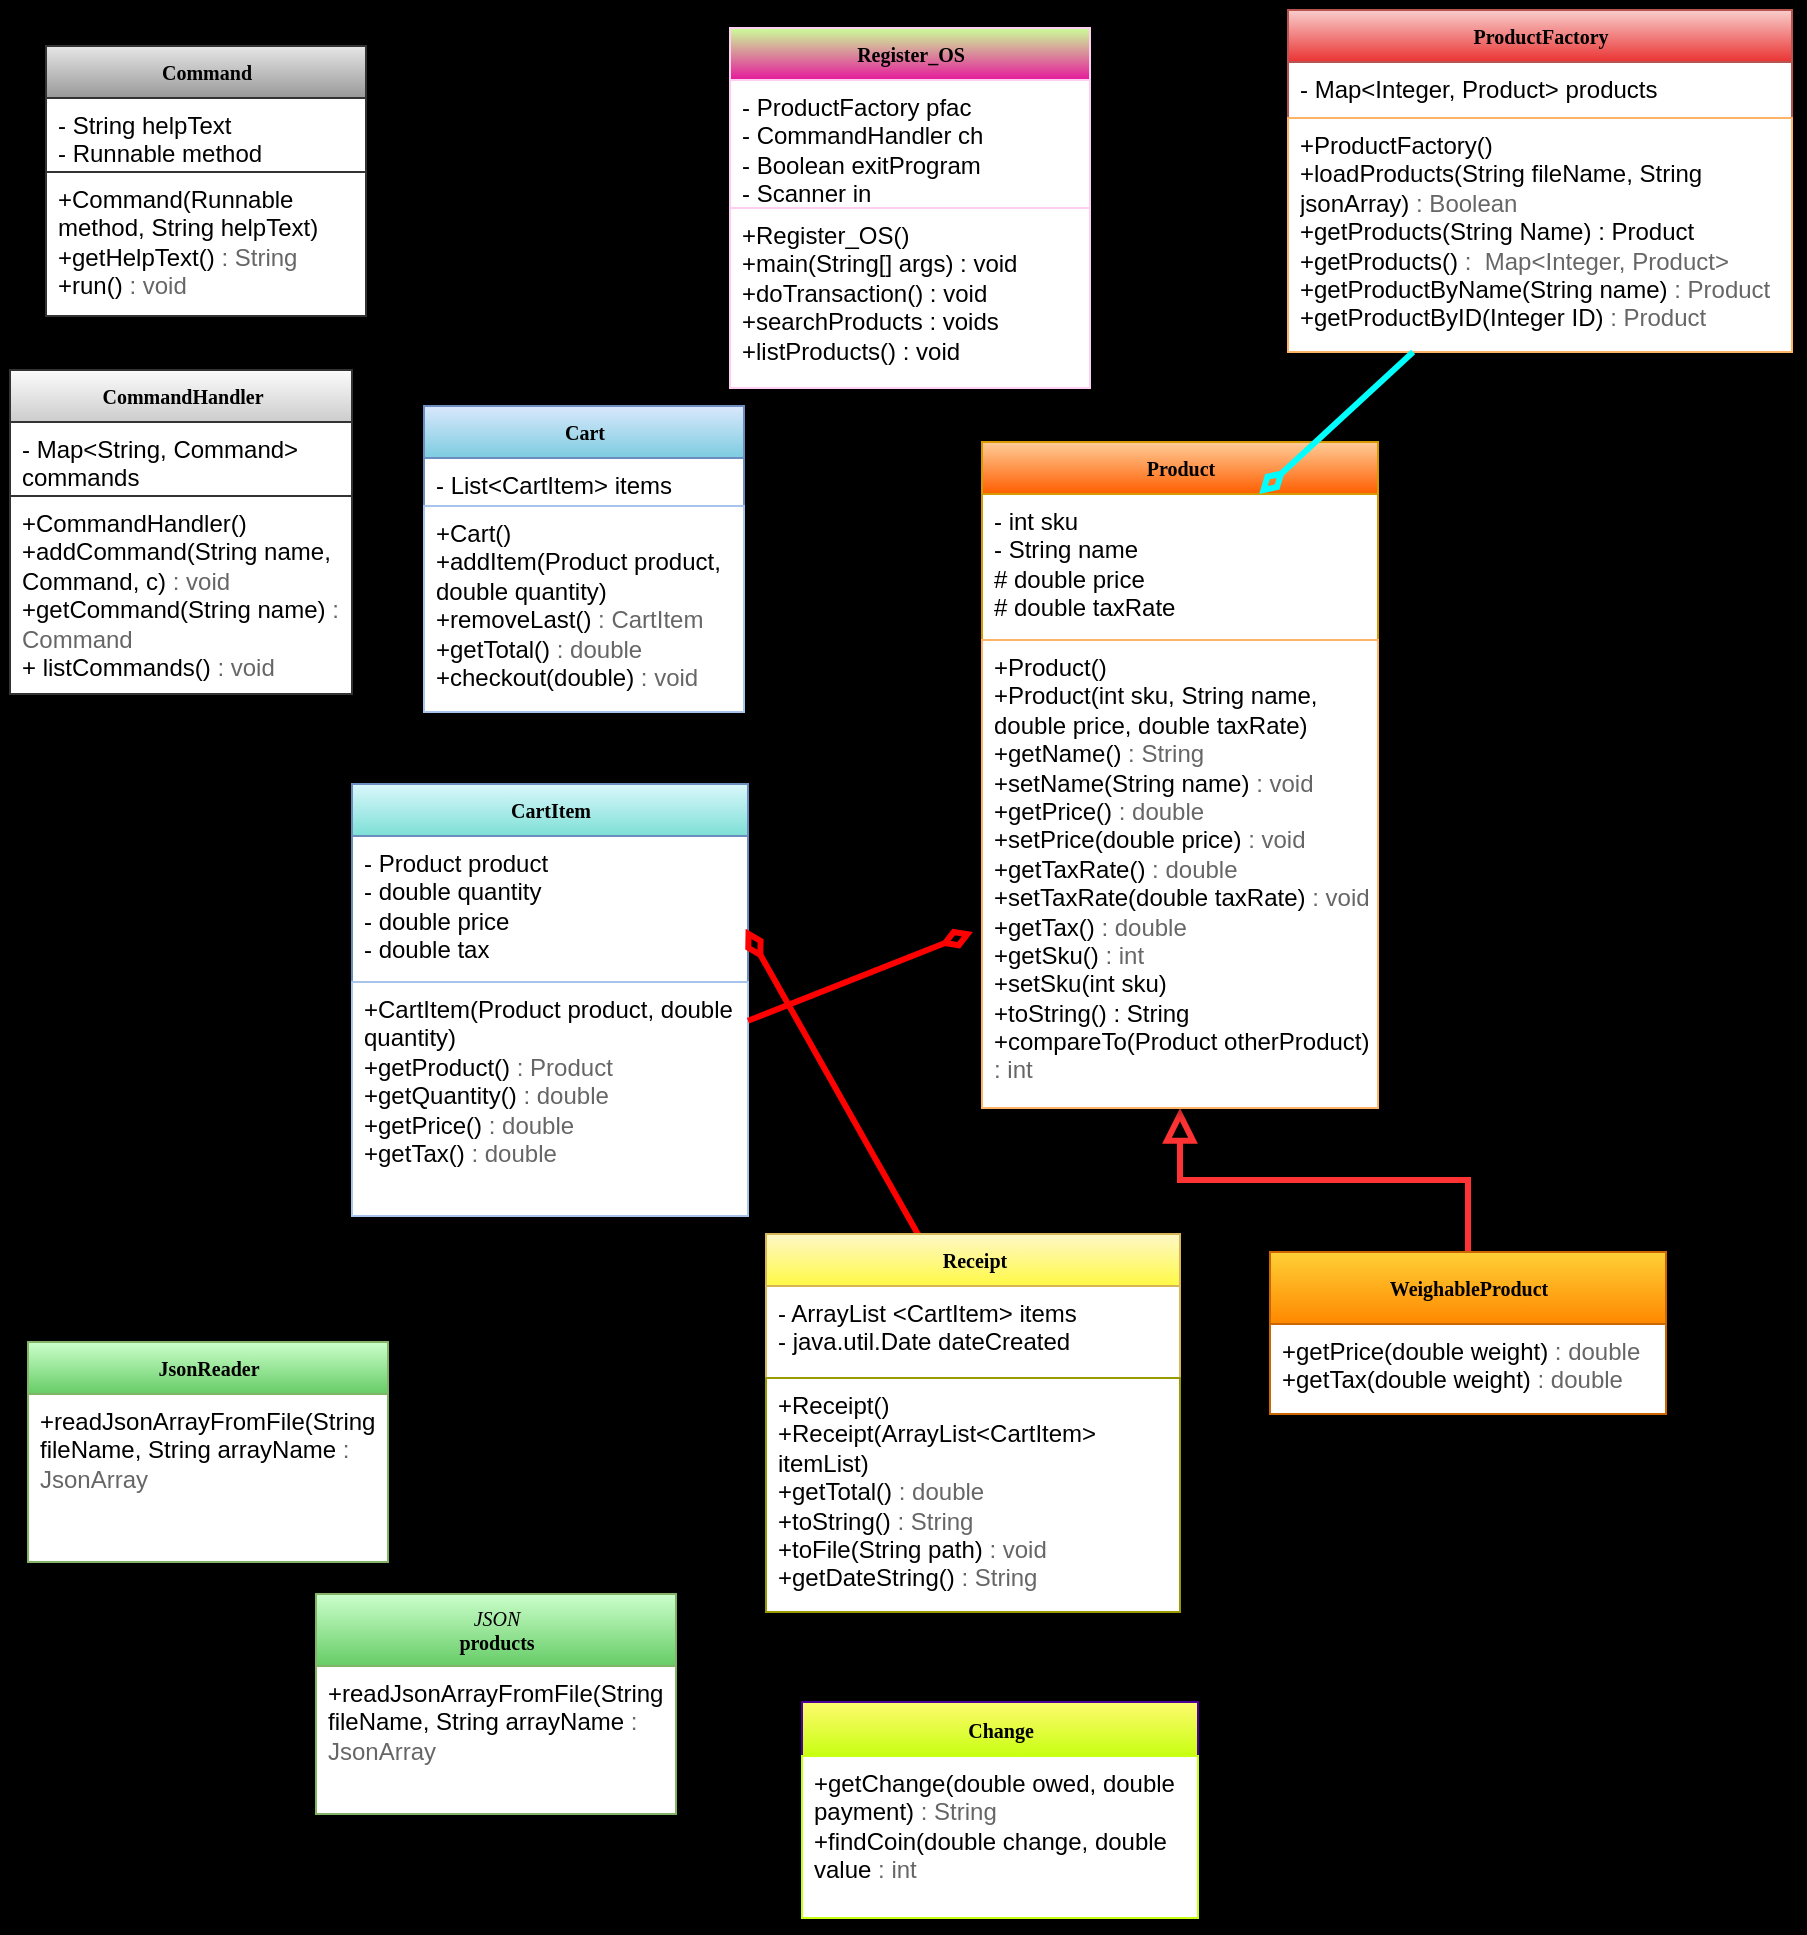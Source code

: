 <mxfile><diagram name="Page-1" id="c4acf3e9-155e-7222-9cf6-157b1a14988f"><mxGraphModel dx="1188" dy="1577" grid="1" gridSize="9" guides="0" tooltips="1" connect="1" arrows="1" fold="1" page="1" pageScale="1" pageWidth="500" pageHeight="450" background="#000000" math="0" shadow="0"><root><mxCell id="0"/><mxCell id="1" parent="0"/><mxCell id="2" value="&lt;b&gt;CartItem&lt;/b&gt;" style="swimlane;html=1;fontStyle=0;childLayout=stackLayout;horizontal=1;startSize=26;horizontalStack=0;resizeParent=1;resizeLast=0;collapsible=1;marginBottom=0;swimlaneFillColor=#ffffff;rounded=0;shadow=1;comic=0;labelBackgroundColor=none;strokeWidth=1;fontFamily=Verdana;fontSize=10;align=center;fillColor=#DBF7FC;strokeColor=#6c8ebf;gradientColor=#7DE0D6;" parent="1" vertex="1"><mxGeometry x="-270" y="-432" width="198" height="216" as="geometry"/></mxCell><mxCell id="3" value="- Product product&lt;br&gt;- double quantity&lt;br&gt;- double price&lt;br&gt;- double tax&lt;br&gt;&amp;nbsp;&lt;div&gt;&lt;br&gt;&lt;/div&gt;" style="text;html=1;align=left;verticalAlign=top;spacingLeft=4;spacingRight=4;whiteSpace=wrap;overflow=hidden;rotatable=0;points=[[0,0.5],[1,0.5]];portConstraint=eastwest;" parent="2" vertex="1"><mxGeometry y="26" width="198" height="73" as="geometry"/></mxCell><mxCell id="4" value="&lt;div&gt;+CartItem(Product product, double quantity)&lt;/div&gt;+getProduct()&lt;font color=&quot;#666666&quot;&gt; : Product&lt;/font&gt;&lt;br&gt;&lt;span style=&quot;background-color: initial;&quot;&gt;+getQuantity(&lt;/span&gt;&lt;span style=&quot;border-color: var(--border-color); background-color: initial;&quot;&gt;) &lt;font color=&quot;#666666&quot;&gt;: double&lt;/font&gt;&lt;/span&gt;&lt;span style=&quot;background-color: initial;&quot;&gt;&lt;br&gt;&lt;/span&gt;&lt;div&gt;&lt;span style=&quot;background-color: initial;&quot;&gt;+getPrice() &lt;font color=&quot;#666666&quot;&gt;: double&lt;/font&gt;&lt;/span&gt;&lt;/div&gt;&lt;div&gt;+getTax()&amp;nbsp;&lt;font style=&quot;border-color: var(--border-color);&quot; color=&quot;#666666&quot;&gt;: double&lt;/font&gt;&lt;span style=&quot;background-color: initial;&quot;&gt;&lt;font color=&quot;#666666&quot;&gt;&lt;br&gt;&lt;/font&gt;&lt;/span&gt;&lt;/div&gt;" style="text;html=1;strokeColor=#A9C4EB;fillColor=none;align=left;verticalAlign=top;spacingLeft=4;spacingRight=4;whiteSpace=wrap;overflow=hidden;rotatable=0;points=[[0,0.5],[1,0.5]];portConstraint=eastwest;" parent="2" vertex="1"><mxGeometry y="99" width="198" height="117" as="geometry"/></mxCell><mxCell id="22" style="edgeStyle=none;rounded=0;html=1;entryX=0.994;entryY=0.635;entryDx=0;entryDy=0;entryPerimeter=0;strokeColor=#FF0000;strokeWidth=3;fontColor=#666666;endArrow=diamondThin;endFill=0;startSize=3;endSize=9;targetPerimeterSpacing=0;" edge="1" parent="1" source="oBYWJvY_SIiAh6eByvDu-55" target="3"><mxGeometry relative="1" as="geometry"/></mxCell><mxCell id="oBYWJvY_SIiAh6eByvDu-29" style="edgeStyle=orthogonalEdgeStyle;rounded=0;html=1;labelBackgroundColor=none;startFill=0;endArrow=block;endFill=0;endSize=10;fontFamily=Verdana;fontSize=10;fillColor=#ffff88;strokeColor=#FF3333;shadow=1;strokeWidth=3;entryX=0.5;entryY=1;entryDx=0;entryDy=0;exitX=0.5;exitY=0;exitDx=0;exitDy=0;" parent="1" source="oBYWJvY_SIiAh6eByvDu-18" edge="1" target="u5MeqlauhvPHs2ROLqZb-3"><mxGeometry relative="1" as="geometry"><Array as="points"/><mxPoint x="234" y="9" as="sourcePoint"/><mxPoint x="216" y="-187" as="targetPoint"/></mxGeometry></mxCell><mxCell id="17acba5748e5396b-20" value="&lt;b&gt;JsonReader&lt;/b&gt;" style="swimlane;html=1;fontStyle=0;childLayout=stackLayout;horizontal=1;startSize=26;fillColor=#CCFFCC;horizontalStack=0;resizeParent=1;resizeLast=0;collapsible=1;marginBottom=0;swimlaneFillColor=#ffffff;rounded=0;shadow=1;comic=0;labelBackgroundColor=none;strokeWidth=1;fontFamily=Verdana;fontSize=10;align=center;strokeColor=#82b366;gradientColor=#66CC66;" parent="1" vertex="1"><mxGeometry x="-432" y="-153" width="180" height="110" as="geometry"><mxRectangle x="350" y="42" width="100" height="30" as="alternateBounds"/></mxGeometry></mxCell><mxCell id="17acba5748e5396b-21" value="+readJsonArrayFromFile(String fileName, String arrayName&lt;font color=&quot;#666666&quot;&gt; : JsonArray&lt;/font&gt;" style="text;html=1;strokeColor=none;fillColor=none;align=left;verticalAlign=top;spacingLeft=4;spacingRight=4;whiteSpace=wrap;overflow=hidden;rotatable=0;points=[[0,0.5],[1,0.5]];portConstraint=eastwest;" parent="17acba5748e5396b-20" vertex="1"><mxGeometry y="26" width="180" height="82" as="geometry"/></mxCell><mxCell id="17acba5748e5396b-30" value="&lt;b&gt;Register_OS&lt;/b&gt;" style="swimlane;html=1;fontStyle=0;childLayout=stackLayout;horizontal=1;startSize=26;horizontalStack=0;resizeParent=1;resizeLast=0;collapsible=1;marginBottom=0;swimlaneFillColor=#ffffff;rounded=0;shadow=1;comic=0;labelBackgroundColor=none;strokeWidth=1;fontFamily=Verdana;fontSize=10;align=center;fillColor=#CCFF99;strokeColor=#FFCFF2;gradientColor=#E6199B;" parent="1" vertex="1"><mxGeometry x="-81" y="-810" width="180" height="180" as="geometry"/></mxCell><mxCell id="17acba5748e5396b-31" value="&lt;div&gt;- ProductFactory pfac&lt;/div&gt;&lt;div&gt;- CommandHandler ch&lt;/div&gt;&lt;div&gt;- Boolean exitProgram&lt;/div&gt;&lt;div&gt;- Scanner in&lt;/div&gt;" style="text;html=1;strokeColor=none;fillColor=none;align=left;verticalAlign=top;spacingLeft=4;spacingRight=4;whiteSpace=wrap;overflow=hidden;rotatable=0;points=[[0,0.5],[1,0.5]];portConstraint=eastwest;shadow=1;" parent="17acba5748e5396b-30" vertex="1"><mxGeometry y="26" width="180" height="64" as="geometry"/></mxCell><mxCell id="oBYWJvY_SIiAh6eByvDu-10" value="&lt;div&gt;+Register_OS()&lt;/div&gt;&lt;div&gt;+main(String[] args) : void&lt;/div&gt;+doTransaction() : void&lt;br&gt;+searchProducts : voids&lt;br&gt;+listProducts() : void" style="text;html=1;strokeColor=#FFCFF2;fillColor=none;align=left;verticalAlign=top;spacingLeft=4;spacingRight=4;whiteSpace=wrap;overflow=hidden;rotatable=0;points=[[0,0.5],[1,0.5]];portConstraint=eastwest;" parent="17acba5748e5396b-30" vertex="1"><mxGeometry y="90" width="180" height="90" as="geometry"/></mxCell><mxCell id="oBYWJvY_SIiAh6eByvDu-18" value="&lt;div style=&quot;&quot;&gt;&lt;b style=&quot;background-color: initial;&quot;&gt;WeighableProduct&lt;/b&gt;&lt;/div&gt;" style="swimlane;html=1;fontStyle=0;childLayout=stackLayout;horizontal=1;startSize=36;fillColor=#FFD036;horizontalStack=0;resizeParent=1;resizeLast=0;collapsible=1;marginBottom=0;swimlaneFillColor=#ffffff;rounded=0;shadow=1;comic=0;labelBackgroundColor=none;strokeWidth=1;fontFamily=Verdana;fontSize=10;align=center;strokeColor=#CC6600;gradientColor=#FF8800;" parent="1" vertex="1"><mxGeometry x="189" y="-198" width="198" height="81" as="geometry"/></mxCell><mxCell id="oBYWJvY_SIiAh6eByvDu-22" value="&lt;div&gt;+getPrice(double weight)&lt;font color=&quot;#666666&quot;&gt; : double&lt;/font&gt;&lt;/div&gt;&lt;div&gt;+getTax(double weight)&lt;font color=&quot;#666666&quot;&gt; : double&lt;/font&gt;&lt;/div&gt;" style="text;html=1;strokeColor=#CC6600;fillColor=none;align=left;verticalAlign=top;spacingLeft=4;spacingRight=4;whiteSpace=wrap;overflow=hidden;rotatable=0;points=[[0,0.5],[1,0.5]];portConstraint=eastwest;" parent="oBYWJvY_SIiAh6eByvDu-18" vertex="1"><mxGeometry y="36" width="198" height="45" as="geometry"/></mxCell><mxCell id="oBYWJvY_SIiAh6eByvDu-25" value="&lt;b&gt;Cart&lt;/b&gt;" style="swimlane;html=1;fontStyle=0;childLayout=stackLayout;horizontal=1;startSize=26;horizontalStack=0;resizeParent=1;resizeLast=0;collapsible=1;marginBottom=0;swimlaneFillColor=#ffffff;rounded=0;shadow=1;comic=0;labelBackgroundColor=none;strokeWidth=1;fontFamily=Verdana;fontSize=10;align=center;fillColor=#dae8fc;strokeColor=#6c8ebf;gradientColor=#7DCCE0;" parent="1" vertex="1"><mxGeometry x="-234" y="-621" width="160" height="153" as="geometry"/></mxCell><mxCell id="oBYWJvY_SIiAh6eByvDu-26" value="- List&amp;lt;CartItem&amp;gt; items&amp;nbsp;&lt;div&gt;&lt;br&gt;&lt;/div&gt;" style="text;html=1;align=left;verticalAlign=top;spacingLeft=4;spacingRight=4;whiteSpace=wrap;overflow=hidden;rotatable=0;points=[[0,0.5],[1,0.5]];portConstraint=eastwest;" parent="oBYWJvY_SIiAh6eByvDu-25" vertex="1"><mxGeometry y="26" width="160" height="24" as="geometry"/></mxCell><mxCell id="oBYWJvY_SIiAh6eByvDu-27" value="&lt;div&gt;+Cart()&lt;/div&gt;+addItem(Product product, double quantity&lt;span style=&quot;background-color: initial;&quot;&gt;)&lt;br&gt;+removeLast() &lt;font color=&quot;#666666&quot;&gt;: CartItem&lt;/font&gt;&lt;br&gt;&lt;/span&gt;&lt;div&gt;&lt;span style=&quot;background-color: initial;&quot;&gt;+getTotal() &lt;font color=&quot;#666666&quot;&gt;: double&lt;/font&gt;&lt;/span&gt;&lt;/div&gt;&lt;div&gt;&lt;span style=&quot;background-color: initial;&quot;&gt;+checkout(double)&lt;font color=&quot;#666666&quot;&gt; : void&lt;/font&gt;&lt;/span&gt;&lt;/div&gt;" style="text;html=1;strokeColor=#A9C4EB;fillColor=none;align=left;verticalAlign=top;spacingLeft=4;spacingRight=4;whiteSpace=wrap;overflow=hidden;rotatable=0;points=[[0,0.5],[1,0.5]];portConstraint=eastwest;" parent="oBYWJvY_SIiAh6eByvDu-25" vertex="1"><mxGeometry y="50" width="160" height="103" as="geometry"/></mxCell><mxCell id="oBYWJvY_SIiAh6eByvDu-54" value="&lt;b&gt;Receipt&lt;/b&gt;" style="swimlane;html=1;fontStyle=0;childLayout=stackLayout;horizontal=1;startSize=26;horizontalStack=0;resizeParent=1;resizeLast=0;collapsible=1;marginBottom=0;swimlaneFillColor=#ffffff;rounded=0;shadow=1;comic=0;labelBackgroundColor=none;strokeWidth=1;fontFamily=Verdana;fontSize=10;align=center;fillColor=#FFF8C7;strokeColor=#d6b656;gradientColor=#FFF945;" parent="1" vertex="1"><mxGeometry x="-63" y="-207" width="207" height="189" as="geometry"/></mxCell><mxCell id="oBYWJvY_SIiAh6eByvDu-55" value="&lt;div&gt;- ArrayList &amp;lt;CartItem&amp;gt; items&lt;/div&gt;&lt;div&gt;- java.util.Date dateCreated&lt;/div&gt;" style="text;html=1;align=left;verticalAlign=top;spacingLeft=4;spacingRight=4;whiteSpace=wrap;overflow=hidden;rotatable=0;points=[[0,0.5],[1,0.5]];portConstraint=eastwest;" parent="oBYWJvY_SIiAh6eByvDu-54" vertex="1"><mxGeometry y="26" width="207" height="46" as="geometry"/></mxCell><mxCell id="oBYWJvY_SIiAh6eByvDu-56" value="+Receipt()&lt;br&gt;+Receipt(ArrayList&amp;lt;CartItem&amp;gt; itemList)&lt;br&gt;&lt;div&gt;+getTotal() &lt;font color=&quot;#666666&quot;&gt;: double&lt;/font&gt;&lt;/div&gt;&lt;div&gt;+toString()&lt;font color=&quot;#666666&quot;&gt; : String&lt;/font&gt;&lt;/div&gt;&lt;div&gt;+toFile(String path) &lt;font color=&quot;#666666&quot;&gt;: void&lt;/font&gt;&lt;/div&gt;&lt;div&gt;+getDateString() &lt;font color=&quot;#666666&quot;&gt;: String&lt;/font&gt;&lt;/div&gt;&lt;div style=&quot;clear: none; padding-top: 0px; border-radius: 8px; color: rgb(232, 232, 232); font-family: Roboto, arial, sans-serif; font-size: 14px; background-color: rgb(31, 31, 31);&quot; lang=&quot;en-US&quot; data-md=&quot;25&quot; class=&quot;wDYxhc NFQFxe viOShc LKPcQc&quot;&gt;&lt;div style=&quot;padding: 0px;&quot; data-ved=&quot;2ahUKEwjz4Iz27s-FAxVnk4kEHQRpAoEQtwcoAHoECBcQAA&quot; data-hveid=&quot;CBcQAA&quot; role=&quot;heading&quot; aria-level=&quot;2&quot; class=&quot;HwtpBd gsrt PZPZlf kTOYnf&quot;&gt;&lt;div style=&quot;color: var(--IXoxUe);&quot; class=&quot;yxAsKe&quot;&gt;&lt;/div&gt;&lt;/div&gt;&lt;/div&gt;&lt;div style=&quot;clear: none; padding-left: 0px; padding-right: 0px; color: rgb(232, 232, 232); font-family: Roboto, arial, sans-serif; font-size: 14px; background-color: rgb(31, 31, 31);&quot; lang=&quot;en-US&quot; data-md=&quot;135&quot; class=&quot;wDYxhc&quot;&gt;&lt;div data-hveid=&quot;CBYQAA&quot; class=&quot;Crs1tb&quot;&gt;&lt;/div&gt;&lt;/div&gt;" style="text;html=1;strokeColor=#999900;fillColor=none;align=left;verticalAlign=top;spacingLeft=4;spacingRight=4;whiteSpace=wrap;overflow=hidden;rotatable=0;points=[[0,0.5],[1,0.5]];portConstraint=eastwest;" parent="oBYWJvY_SIiAh6eByvDu-54" vertex="1"><mxGeometry y="72" width="207" height="117" as="geometry"/></mxCell><mxCell id="u5MeqlauhvPHs2ROLqZb-3" value="&lt;b&gt;Product&lt;/b&gt;" style="swimlane;html=1;fontStyle=0;childLayout=stackLayout;horizontal=1;startSize=26;fillColor=#FFCC99;horizontalStack=0;resizeParent=1;resizeLast=0;collapsible=1;marginBottom=0;swimlaneFillColor=#ffffff;rounded=0;shadow=1;comic=0;labelBackgroundColor=none;strokeWidth=1;fontFamily=Verdana;fontSize=10;align=center;strokeColor=#d79b00;glass=0;swimlaneLine=1;gradientColor=#FF5E00;" parent="1" vertex="1"><mxGeometry x="45" y="-603" width="198" height="333" as="geometry"/></mxCell><mxCell id="u5MeqlauhvPHs2ROLqZb-4" value="- int sku&lt;br&gt;- String name&lt;div&gt;# double price&lt;/div&gt;&lt;div&gt;# double taxRate&lt;/div&gt;" style="text;html=1;strokeColor=none;fillColor=none;align=left;verticalAlign=top;spacingLeft=4;spacingRight=4;whiteSpace=wrap;overflow=hidden;rotatable=0;points=[[0,0.5],[1,0.5]];portConstraint=eastwest;" parent="u5MeqlauhvPHs2ROLqZb-3" vertex="1"><mxGeometry y="26" width="198" height="73" as="geometry"/></mxCell><mxCell id="u5MeqlauhvPHs2ROLqZb-5" value="&lt;div&gt;+Product()&lt;br&gt;&lt;/div&gt;&lt;div&gt;+Product(int sku, String name, double price, double taxRate)&lt;br&gt;&lt;/div&gt;&lt;div&gt;+getName()&lt;font color=&quot;#666666&quot;&gt; : String&lt;/font&gt;&lt;/div&gt;&lt;div&gt;+setName(String name) &lt;font color=&quot;#666666&quot;&gt;: void&lt;/font&gt;&lt;/div&gt;&lt;div&gt;+getPrice() &lt;font color=&quot;#666666&quot;&gt;: double&lt;br&gt;&lt;/font&gt;&lt;/div&gt;&lt;div&gt;+setPrice(double price)&lt;font color=&quot;#666666&quot;&gt; : void&lt;/font&gt;&lt;/div&gt;&lt;div&gt;&lt;div&gt;&lt;span style=&quot;background-color: initial;&quot;&gt;+getTaxRate() &lt;font color=&quot;#666666&quot;&gt;: double&lt;/font&gt;&lt;/span&gt;&lt;/div&gt;&lt;div&gt;&lt;span style=&quot;border-color: var(--border-color);&quot;&gt;+setTaxRate(double taxRate)&lt;font color=&quot;#666666&quot;&gt; : void&lt;/font&gt;&lt;/span&gt;&lt;/div&gt;&lt;div&gt;&lt;span style=&quot;border-color: var(--border-color);&quot;&gt;+getTax()&lt;font color=&quot;#666666&quot;&gt; : double&lt;/font&gt;&lt;/span&gt;&lt;/div&gt;&lt;div&gt;+getSku(&lt;span style=&quot;border-color: var(--border-color); background-color: initial;&quot;&gt;)&lt;font color=&quot;#666666&quot;&gt; : int&lt;/font&gt;&lt;/span&gt;&lt;b&gt;&lt;br&gt;&lt;/b&gt;&lt;div&gt;+setSku(int sku&lt;span style=&quot;background-color: initial;&quot;&gt;)&lt;/span&gt;&lt;/div&gt;&lt;div&gt;&lt;span style=&quot;background-color: initial;&quot;&gt;+toString() : String&lt;/span&gt;&lt;/div&gt;&lt;div&gt;&lt;span style=&quot;background-color: initial;&quot;&gt;+compareTo(Product otherProduct)&lt;font color=&quot;#666666&quot;&gt; : int&lt;/font&gt;&lt;/span&gt;&lt;/div&gt;&lt;div&gt;&lt;br&gt;&lt;/div&gt;&lt;/div&gt;&lt;div&gt;&lt;br&gt;&lt;/div&gt;&lt;/div&gt;" style="text;html=1;align=left;verticalAlign=top;spacingLeft=4;spacingRight=4;whiteSpace=wrap;overflow=hidden;rotatable=0;points=[[0,0.5],[1,0.5]];portConstraint=eastwest;strokeColor=#FFB366;" parent="u5MeqlauhvPHs2ROLqZb-3" vertex="1"><mxGeometry y="99" width="198" height="234" as="geometry"/></mxCell><mxCell id="u5MeqlauhvPHs2ROLqZb-6" value="&lt;b&gt;ProductFactory&lt;/b&gt;" style="swimlane;html=1;fontStyle=0;childLayout=stackLayout;horizontal=1;startSize=26;fillColor=#f8cecc;horizontalStack=0;resizeParent=1;resizeLast=0;collapsible=1;marginBottom=0;swimlaneFillColor=default;rounded=0;shadow=1;comic=0;labelBackgroundColor=none;strokeWidth=1;fontFamily=Verdana;fontSize=10;align=center;strokeColor=#b85450;glass=0;swimlaneLine=1;gradientColor=#EA3333;gradientDirection=south;" parent="1" vertex="1"><mxGeometry x="198" y="-819" width="252" height="171" as="geometry"/></mxCell><mxCell id="u5MeqlauhvPHs2ROLqZb-7" value="- Map&amp;lt;Integer, Product&amp;gt; products" style="text;html=1;strokeColor=none;fillColor=none;align=left;verticalAlign=top;spacingLeft=4;spacingRight=4;whiteSpace=wrap;overflow=hidden;rotatable=0;points=[[0,0.5],[1,0.5]];portConstraint=eastwest;" parent="u5MeqlauhvPHs2ROLqZb-6" vertex="1"><mxGeometry y="26" width="252" height="28" as="geometry"/></mxCell><mxCell id="u5MeqlauhvPHs2ROLqZb-8" value="&lt;div&gt;+ProductFactory()&lt;/div&gt;&lt;div&gt;+loadProducts(String fileName, String jsonArray) &lt;font color=&quot;#666666&quot;&gt;: Boolean&lt;/font&gt;&lt;/div&gt;&lt;div&gt;+getProducts(String Name) : Product&lt;/div&gt;&lt;div&gt;&lt;span style=&quot;border-color: var(--border-color); background-color: initial;&quot;&gt;+getProducts()&amp;nbsp;&lt;font style=&quot;border-color: var(--border-color);&quot; color=&quot;#666666&quot;&gt;:&amp;nbsp;&lt;/font&gt;&lt;/span&gt;&lt;span style=&quot;border-color: var(--border-color); background-color: initial;&quot;&gt;&lt;font style=&quot;border-color: var(--border-color);&quot; color=&quot;#666666&quot;&gt;&amp;nbsp;Map&amp;lt;Integer, Product&amp;gt;&lt;/font&gt;&lt;/span&gt;&lt;br&gt;&lt;/div&gt;&lt;div&gt;&lt;span style=&quot;border-color: var(--border-color); background-color: initial;&quot;&gt;&lt;font style=&quot;border-color: var(--border-color);&quot; color=&quot;#666666&quot;&gt;&lt;span style=&quot;color: rgb(0, 0, 0);&quot;&gt;+getProductByName(String name&lt;/span&gt;&lt;span style=&quot;border-color: var(--border-color); color: rgb(0, 0, 0); background-color: initial;&quot;&gt;)&lt;/span&gt;&lt;span style=&quot;border-color: var(--border-color); background-color: initial;&quot;&gt; : Product&lt;/span&gt;&lt;br&gt;&lt;/font&gt;&lt;/span&gt;&lt;/div&gt;&lt;div&gt;+getProductByID(Integer ID&lt;span style=&quot;background-color: initial;&quot;&gt;)&lt;font color=&quot;#666666&quot;&gt; : Product&lt;/font&gt;&lt;/span&gt;&lt;/div&gt;&lt;div&gt;&lt;div&gt;&lt;br&gt;&lt;/div&gt;&lt;/div&gt;&lt;div&gt;&lt;br&gt;&lt;/div&gt;" style="text;html=1;align=left;verticalAlign=top;spacingLeft=4;spacingRight=4;whiteSpace=wrap;overflow=hidden;rotatable=0;points=[[0,0.5],[1,0.5]];portConstraint=eastwest;strokeColor=#FFB366;" parent="u5MeqlauhvPHs2ROLqZb-6" vertex="1"><mxGeometry y="54" width="252" height="117" as="geometry"/></mxCell><mxCell id="6" value="&lt;b&gt;Command&lt;/b&gt;" style="swimlane;html=1;fontStyle=0;childLayout=stackLayout;horizontal=1;startSize=26;fillColor=#E6E6E6;horizontalStack=0;resizeParent=1;resizeLast=0;collapsible=1;marginBottom=0;swimlaneFillColor=#ffffff;rounded=0;shadow=1;comic=0;labelBackgroundColor=none;strokeWidth=1;fontFamily=Verdana;fontSize=10;align=center;strokeColor=#333333;glass=0;swimlaneLine=1;gradientColor=#999999;" parent="1" vertex="1"><mxGeometry x="-423" y="-801" width="160" height="135" as="geometry"/></mxCell><mxCell id="7" value="- String helpText&lt;div&gt;- Runnable method&lt;/div&gt;" style="text;html=1;strokeColor=none;fillColor=none;align=left;verticalAlign=top;spacingLeft=4;spacingRight=4;whiteSpace=wrap;overflow=hidden;rotatable=0;points=[[0,0.5],[1,0.5]];portConstraint=eastwest;" parent="6" vertex="1"><mxGeometry y="26" width="160" height="37" as="geometry"/></mxCell><mxCell id="8" value="&lt;div&gt;+Command(Runnable method, String helpText)&lt;/div&gt;+getHelpText() &lt;font color=&quot;#666666&quot;&gt;: String&lt;/font&gt;&lt;div&gt;+run() &lt;font color=&quot;#666666&quot;&gt;: void&lt;/font&gt;&lt;/div&gt;&lt;div&gt;&lt;br&gt;&lt;/div&gt;" style="text;html=1;align=left;verticalAlign=top;spacingLeft=4;spacingRight=4;whiteSpace=wrap;overflow=hidden;rotatable=0;points=[[0,0.5],[1,0.5]];portConstraint=eastwest;strokeColor=#333333;" parent="6" vertex="1"><mxGeometry y="63" width="160" height="72" as="geometry"/></mxCell><mxCell id="9" value="&lt;b&gt;CommandHandler&lt;/b&gt;" style="swimlane;html=1;fontStyle=0;childLayout=stackLayout;horizontal=1;startSize=26;fillColor=#FCFCFC;horizontalStack=0;resizeParent=1;resizeLast=0;collapsible=1;marginBottom=0;swimlaneFillColor=#ffffff;rounded=0;shadow=1;comic=0;labelBackgroundColor=none;strokeWidth=1;fontFamily=Verdana;fontSize=10;align=center;strokeColor=#333333;glass=0;swimlaneLine=1;gradientColor=#CCCCCC;" parent="1" vertex="1"><mxGeometry x="-441" y="-639" width="171" height="162" as="geometry"/></mxCell><mxCell id="10" value="-&amp;nbsp;Map&amp;lt;String, Command&amp;gt; commands" style="text;html=1;strokeColor=none;fillColor=none;align=left;verticalAlign=top;spacingLeft=4;spacingRight=4;whiteSpace=wrap;overflow=hidden;rotatable=0;points=[[0,0.5],[1,0.5]];portConstraint=eastwest;" parent="9" vertex="1"><mxGeometry y="26" width="171" height="37" as="geometry"/></mxCell><mxCell id="11" value="&lt;div&gt;+CommandHandler()&lt;/div&gt;+addCommand(String name, Command, c) &lt;font color=&quot;#666666&quot;&gt;: void&lt;/font&gt;&lt;br&gt;+getCommand(String name) &lt;font color=&quot;#666666&quot;&gt;: Command&lt;/font&gt;&lt;br&gt;+ listCommands()&lt;font color=&quot;#666666&quot;&gt; : void&lt;/font&gt;&lt;br&gt;&lt;div&gt;&lt;br&gt;&lt;/div&gt;" style="text;html=1;align=left;verticalAlign=top;spacingLeft=4;spacingRight=4;whiteSpace=wrap;overflow=hidden;rotatable=0;points=[[0,0.5],[1,0.5]];portConstraint=eastwest;strokeColor=#333333;" parent="9" vertex="1"><mxGeometry y="63" width="171" height="99" as="geometry"/></mxCell><mxCell id="12" value="&lt;div style=&quot;&quot;&gt;&lt;b&gt;Change&lt;/b&gt;&lt;/div&gt;" style="swimlane;html=1;fontStyle=0;childLayout=stackLayout;horizontal=1;startSize=27;fillColor=#FFFA6E;horizontalStack=0;resizeParent=1;resizeLast=0;collapsible=1;marginBottom=0;swimlaneFillColor=#ffffff;rounded=0;shadow=1;comic=0;labelBackgroundColor=none;strokeWidth=1;fontFamily=Verdana;fontSize=10;align=center;strokeColor=#4C0099;gradientColor=#C8FF12;" vertex="1" parent="1"><mxGeometry x="-45" y="27" width="198" height="108" as="geometry"/></mxCell><mxCell id="13" value="+getChange(double owed, double payment)&lt;font color=&quot;#666666&quot;&gt; : String&lt;/font&gt;&lt;br&gt;+findCoin(double change, double value&lt;font color=&quot;#666666&quot;&gt; : int&lt;/font&gt;" style="text;html=1;strokeColor=#C8FF12;fillColor=none;align=left;verticalAlign=top;spacingLeft=4;spacingRight=4;whiteSpace=wrap;overflow=hidden;rotatable=0;points=[[0,0.5],[1,0.5]];portConstraint=eastwest;" vertex="1" parent="12"><mxGeometry y="27" width="198" height="81" as="geometry"/></mxCell><mxCell id="20" style="edgeStyle=none;html=1;entryX=-0.023;entryY=0.624;entryDx=0;entryDy=0;entryPerimeter=0;strokeColor=#FF0000;strokeWidth=3;fontColor=#666666;endArrow=diamondThin;endFill=0;targetPerimeterSpacing=0;rounded=0;startSize=1;endSize=9;" edge="1" parent="1" source="4" target="u5MeqlauhvPHs2ROLqZb-5"><mxGeometry relative="1" as="geometry"/></mxCell><mxCell id="24" style="edgeStyle=none;rounded=0;html=1;strokeColor=#00FFFF;strokeWidth=3;fontColor=#666666;endArrow=diamondThin;endFill=0;startSize=3;endSize=9;targetPerimeterSpacing=0;" edge="1" parent="1" source="u5MeqlauhvPHs2ROLqZb-8" target="u5MeqlauhvPHs2ROLqZb-4"><mxGeometry relative="1" as="geometry"/></mxCell><mxCell id="26" value="&lt;i&gt;JSON&lt;br&gt;&lt;/i&gt;&lt;b&gt;products&lt;/b&gt;" style="swimlane;html=1;fontStyle=0;childLayout=stackLayout;horizontal=1;startSize=36;fillColor=#CCFFCC;horizontalStack=0;resizeParent=1;resizeLast=0;collapsible=1;marginBottom=0;swimlaneFillColor=#ffffff;rounded=0;shadow=1;comic=0;labelBackgroundColor=none;strokeWidth=1;fontFamily=Verdana;fontSize=10;align=center;strokeColor=#82b366;gradientColor=#66CC66;" vertex="1" parent="1"><mxGeometry x="-288" y="-27" width="180" height="110" as="geometry"><mxRectangle x="350" y="42" width="100" height="30" as="alternateBounds"/></mxGeometry></mxCell><mxCell id="27" value="+readJsonArrayFromFile(String fileName, String arrayName&lt;font color=&quot;#666666&quot;&gt; : JsonArray&lt;/font&gt;" style="text;html=1;strokeColor=none;fillColor=none;align=left;verticalAlign=top;spacingLeft=4;spacingRight=4;whiteSpace=wrap;overflow=hidden;rotatable=0;points=[[0,0.5],[1,0.5]];portConstraint=eastwest;" vertex="1" parent="26"><mxGeometry y="36" width="180" height="73" as="geometry"/></mxCell></root></mxGraphModel></diagram></mxfile>